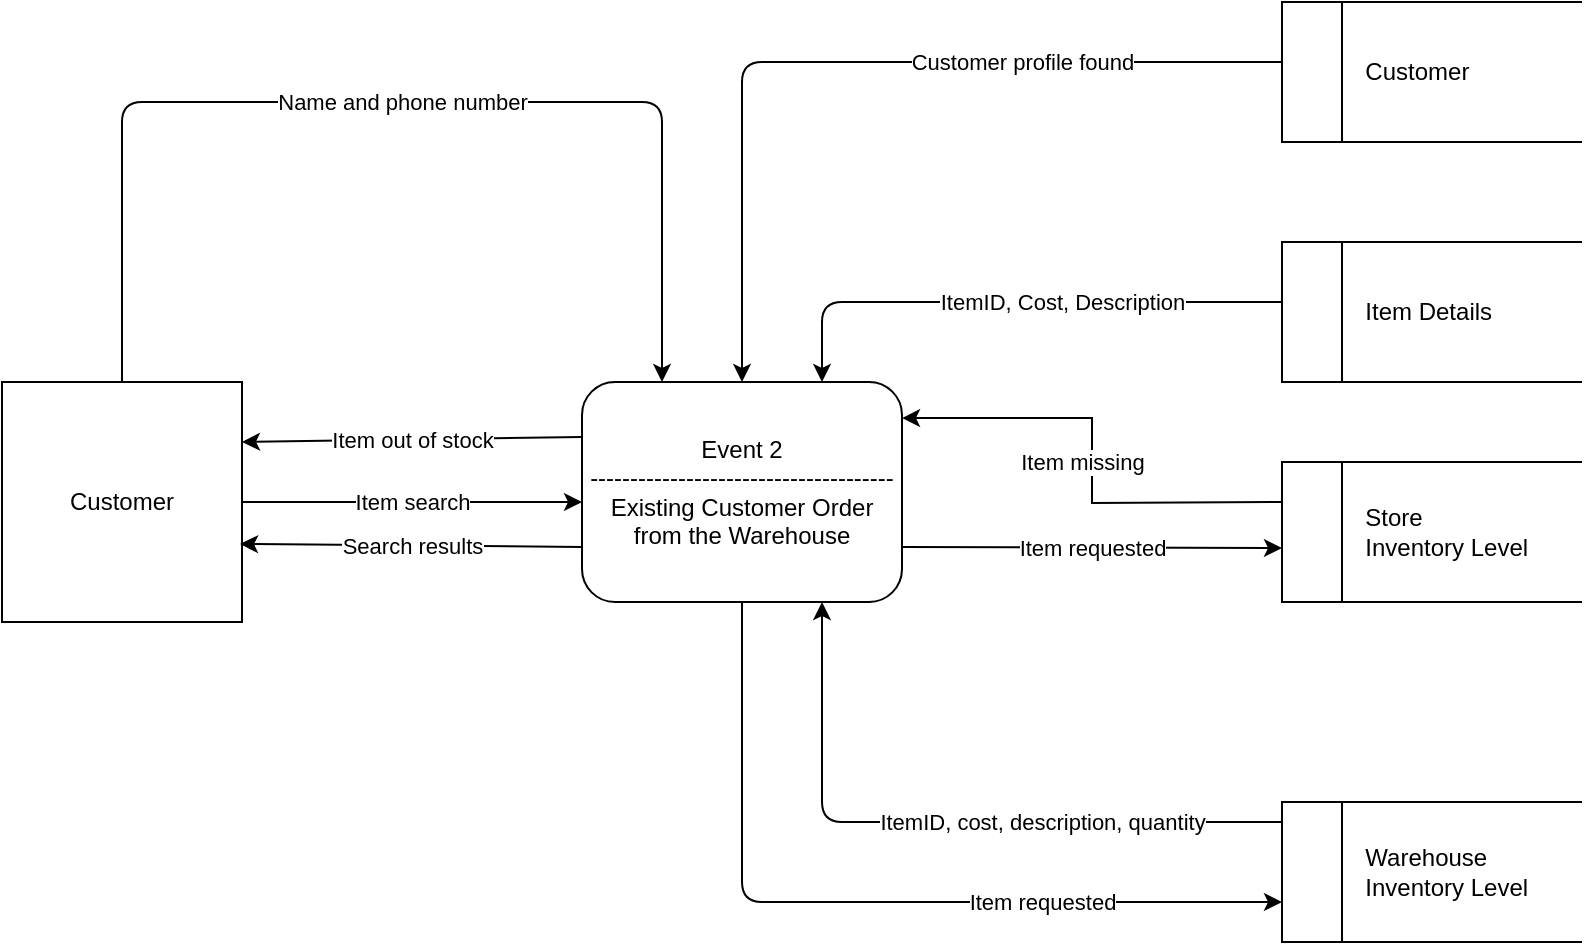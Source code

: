 <mxfile version="14.6.13" type="github"><diagram id="JyaZXncWhBIN4btw3Blg" name="Page-1"><mxGraphModel dx="1422" dy="762" grid="0" gridSize="10" guides="1" tooltips="1" connect="1" arrows="1" fold="1" page="1" pageScale="1" pageWidth="850" pageHeight="1100" math="0" shadow="0"><root><mxCell id="0"/><mxCell id="1" parent="0"/><mxCell id="_-NPAYiyVPZmVnWseqtB-1" value="Event 2&lt;br&gt;--------------------------------------&lt;br&gt;Existing Customer Order from the Warehouse" style="rounded=1;whiteSpace=wrap;html=1;" parent="1" vertex="1"><mxGeometry x="310" y="300" width="160" height="110" as="geometry"/></mxCell><mxCell id="NgFew3nOP7UfcyP6V-yp-3" style="edgeStyle=orthogonalEdgeStyle;rounded=0;orthogonalLoop=1;jettySize=auto;html=1;exitX=0;exitY=0.25;exitDx=0;exitDy=0;entryX=1;entryY=0.164;entryDx=0;entryDy=0;entryPerimeter=0;" edge="1" parent="1" target="_-NPAYiyVPZmVnWseqtB-1"><mxGeometry relative="1" as="geometry"><mxPoint x="660" y="360" as="sourcePoint"/></mxGeometry></mxCell><mxCell id="_-NPAYiyVPZmVnWseqtB-5" value="Customer" style="whiteSpace=wrap;html=1;aspect=fixed;" parent="1" vertex="1"><mxGeometry x="20" y="300" width="120" height="120" as="geometry"/></mxCell><mxCell id="_-NPAYiyVPZmVnWseqtB-6" value="" style="endArrow=classic;html=1;exitX=0.5;exitY=0;exitDx=0;exitDy=0;entryX=0.25;entryY=0;entryDx=0;entryDy=0;" parent="1" source="_-NPAYiyVPZmVnWseqtB-5" target="_-NPAYiyVPZmVnWseqtB-1" edge="1"><mxGeometry relative="1" as="geometry"><mxPoint x="170" y="290" as="sourcePoint"/><mxPoint x="360" y="160" as="targetPoint"/><Array as="points"><mxPoint x="80" y="160"/><mxPoint x="350" y="160"/></Array></mxGeometry></mxCell><mxCell id="_-NPAYiyVPZmVnWseqtB-8" value="" style="endArrow=classic;html=1;exitX=1;exitY=0.5;exitDx=0;exitDy=0;" parent="1" source="_-NPAYiyVPZmVnWseqtB-5" edge="1"><mxGeometry relative="1" as="geometry"><mxPoint x="370" y="360" as="sourcePoint"/><mxPoint x="310" y="360" as="targetPoint"/></mxGeometry></mxCell><mxCell id="_-NPAYiyVPZmVnWseqtB-9" value="Item search" style="edgeLabel;resizable=0;html=1;align=center;verticalAlign=middle;" parent="_-NPAYiyVPZmVnWseqtB-8" connectable="0" vertex="1"><mxGeometry relative="1" as="geometry"/></mxCell><mxCell id="_-NPAYiyVPZmVnWseqtB-10" value="" style="endArrow=classic;html=1;exitX=0;exitY=0.75;exitDx=0;exitDy=0;entryX=0.992;entryY=0.675;entryDx=0;entryDy=0;entryPerimeter=0;" parent="1" source="_-NPAYiyVPZmVnWseqtB-1" target="_-NPAYiyVPZmVnWseqtB-5" edge="1"><mxGeometry relative="1" as="geometry"><mxPoint x="370" y="360" as="sourcePoint"/><mxPoint x="470" y="360" as="targetPoint"/></mxGeometry></mxCell><mxCell id="_-NPAYiyVPZmVnWseqtB-11" value="Search results" style="edgeLabel;resizable=0;html=1;align=center;verticalAlign=middle;" parent="_-NPAYiyVPZmVnWseqtB-10" connectable="0" vertex="1"><mxGeometry relative="1" as="geometry"/></mxCell><mxCell id="_-NPAYiyVPZmVnWseqtB-16" value="" style="endArrow=classic;html=1;exitX=0;exitY=0.5;exitDx=0;exitDy=0;entryX=0.5;entryY=0;entryDx=0;entryDy=0;" parent="1" target="_-NPAYiyVPZmVnWseqtB-1" edge="1"><mxGeometry relative="1" as="geometry"><mxPoint x="660" y="140" as="sourcePoint"/><mxPoint x="470" y="200" as="targetPoint"/><Array as="points"><mxPoint x="390" y="140"/></Array></mxGeometry></mxCell><mxCell id="_-NPAYiyVPZmVnWseqtB-17" value="Customer profile found" style="edgeLabel;resizable=0;html=1;align=center;verticalAlign=middle;" parent="_-NPAYiyVPZmVnWseqtB-16" connectable="0" vertex="1"><mxGeometry relative="1" as="geometry"><mxPoint x="85" as="offset"/></mxGeometry></mxCell><mxCell id="_-NPAYiyVPZmVnWseqtB-19" value="" style="endArrow=classic;html=1;exitX=1;exitY=0.75;exitDx=0;exitDy=0;" parent="1" source="_-NPAYiyVPZmVnWseqtB-1" edge="1"><mxGeometry relative="1" as="geometry"><mxPoint x="370" y="360" as="sourcePoint"/><mxPoint x="660" y="383" as="targetPoint"/><Array as="points"/></mxGeometry></mxCell><mxCell id="_-NPAYiyVPZmVnWseqtB-20" value="Item requested" style="edgeLabel;resizable=0;html=1;align=center;verticalAlign=middle;" parent="_-NPAYiyVPZmVnWseqtB-19" connectable="0" vertex="1"><mxGeometry relative="1" as="geometry"/></mxCell><mxCell id="_-NPAYiyVPZmVnWseqtB-21" value="" style="endArrow=classic;html=1;entryX=1;entryY=0.25;entryDx=0;entryDy=0;exitX=0;exitY=0.25;exitDx=0;exitDy=0;" parent="1" source="_-NPAYiyVPZmVnWseqtB-1" target="_-NPAYiyVPZmVnWseqtB-5" edge="1"><mxGeometry relative="1" as="geometry"><mxPoint x="370" y="360" as="sourcePoint"/><mxPoint x="470" y="360" as="targetPoint"/></mxGeometry></mxCell><mxCell id="_-NPAYiyVPZmVnWseqtB-22" value="Item out of stock" style="edgeLabel;resizable=0;html=1;align=center;verticalAlign=middle;" parent="_-NPAYiyVPZmVnWseqtB-21" connectable="0" vertex="1"><mxGeometry relative="1" as="geometry"/></mxCell><mxCell id="_-NPAYiyVPZmVnWseqtB-23" value="" style="endArrow=classic;html=1;exitX=0.5;exitY=1;exitDx=0;exitDy=0;entryX=0;entryY=0.75;entryDx=0;entryDy=0;" parent="1" source="_-NPAYiyVPZmVnWseqtB-1" edge="1"><mxGeometry relative="1" as="geometry"><mxPoint x="370" y="360" as="sourcePoint"/><mxPoint x="660" y="560" as="targetPoint"/><Array as="points"><mxPoint x="390" y="490"/><mxPoint x="390" y="560"/></Array></mxGeometry></mxCell><mxCell id="_-NPAYiyVPZmVnWseqtB-24" value="Item requested" style="edgeLabel;resizable=0;html=1;align=center;verticalAlign=middle;" parent="_-NPAYiyVPZmVnWseqtB-23" connectable="0" vertex="1"><mxGeometry relative="1" as="geometry"><mxPoint x="90" as="offset"/></mxGeometry></mxCell><mxCell id="_-NPAYiyVPZmVnWseqtB-25" value="" style="endArrow=classic;html=1;exitX=0;exitY=0.25;exitDx=0;exitDy=0;entryX=0.75;entryY=1;entryDx=0;entryDy=0;" parent="1" target="_-NPAYiyVPZmVnWseqtB-1" edge="1"><mxGeometry relative="1" as="geometry"><mxPoint x="660" y="520" as="sourcePoint"/><mxPoint x="430" y="430" as="targetPoint"/><Array as="points"><mxPoint x="430" y="520"/></Array></mxGeometry></mxCell><mxCell id="_-NPAYiyVPZmVnWseqtB-26" value="ItemID, cost, description, quantity" style="edgeLabel;resizable=0;html=1;align=center;verticalAlign=middle;" parent="_-NPAYiyVPZmVnWseqtB-25" connectable="0" vertex="1"><mxGeometry relative="1" as="geometry"><mxPoint x="50" as="offset"/></mxGeometry></mxCell><mxCell id="_-NPAYiyVPZmVnWseqtB-38" value="" style="endArrow=classic;html=1;entryX=0.75;entryY=0;entryDx=0;entryDy=0;exitX=0;exitY=0.5;exitDx=0;exitDy=0;" parent="1" target="_-NPAYiyVPZmVnWseqtB-1" edge="1"><mxGeometry relative="1" as="geometry"><mxPoint x="660" y="260" as="sourcePoint"/><mxPoint x="470" y="360" as="targetPoint"/><Array as="points"><mxPoint x="430" y="260"/></Array></mxGeometry></mxCell><mxCell id="_-NPAYiyVPZmVnWseqtB-39" value="ItemID, Cost, Description" style="edgeLabel;resizable=0;html=1;align=center;verticalAlign=middle;" parent="_-NPAYiyVPZmVnWseqtB-38" connectable="0" vertex="1"><mxGeometry relative="1" as="geometry"><mxPoint x="25" as="offset"/></mxGeometry></mxCell><mxCell id="NgFew3nOP7UfcyP6V-yp-4" value="Item missing" style="edgeLabel;resizable=0;html=1;align=center;verticalAlign=middle;" connectable="0" vertex="1" parent="1"><mxGeometry x="560.0" y="340.0" as="geometry"/></mxCell><mxCell id="NgFew3nOP7UfcyP6V-yp-7" value="Name and phone number" style="edgeLabel;resizable=0;html=1;align=center;verticalAlign=middle;" connectable="0" vertex="1" parent="1"><mxGeometry x="220" y="160" as="geometry"/></mxCell><mxCell id="NgFew3nOP7UfcyP6V-yp-8" value="&amp;nbsp; &amp;nbsp; &amp;nbsp; &amp;nbsp; &amp;nbsp; &amp;nbsp;Customer" style="html=1;dashed=0;whitespace=wrap;shape=mxgraph.dfd.dataStoreID;align=left;spacingLeft=3;points=[[0,0],[0.5,0],[1,0],[0,0.5],[1,0.5],[0,1],[0.5,1],[1,1]];" vertex="1" parent="1"><mxGeometry x="660" y="110" width="150" height="70" as="geometry"/></mxCell><mxCell id="NgFew3nOP7UfcyP6V-yp-9" value="&lt;span style=&quot;text-align: center&quot;&gt;&amp;nbsp; &amp;nbsp; &amp;nbsp; &amp;nbsp; &amp;nbsp; &amp;nbsp;Item Details&lt;/span&gt;" style="html=1;dashed=0;whitespace=wrap;shape=mxgraph.dfd.dataStoreID;align=left;spacingLeft=3;points=[[0,0],[0.5,0],[1,0],[0,0.5],[1,0.5],[0,1],[0.5,1],[1,1]];" vertex="1" parent="1"><mxGeometry x="660" y="230" width="150" height="70" as="geometry"/></mxCell><mxCell id="NgFew3nOP7UfcyP6V-yp-10" value="&lt;span style=&quot;text-align: center&quot;&gt;&amp;nbsp; &amp;nbsp; &amp;nbsp; &amp;nbsp; &amp;nbsp; &amp;nbsp;Store&lt;/span&gt;&lt;br style=&quot;text-align: center&quot;&gt;&lt;span style=&quot;text-align: center&quot;&gt;&amp;nbsp; &amp;nbsp; &amp;nbsp; &amp;nbsp; &amp;nbsp; &amp;nbsp;Inventory Level&lt;/span&gt;" style="html=1;dashed=0;whitespace=wrap;shape=mxgraph.dfd.dataStoreID;align=left;spacingLeft=3;points=[[0,0],[0.5,0],[1,0],[0,0.5],[1,0.5],[0,1],[0.5,1],[1,1]];" vertex="1" parent="1"><mxGeometry x="660" y="340" width="150" height="70" as="geometry"/></mxCell><mxCell id="NgFew3nOP7UfcyP6V-yp-11" value="&lt;span style=&quot;text-align: center&quot;&gt;&amp;nbsp; &amp;nbsp; &amp;nbsp; &amp;nbsp; &amp;nbsp; &amp;nbsp;Warehouse&lt;/span&gt;&lt;br style=&quot;text-align: center&quot;&gt;&lt;span style=&quot;text-align: center&quot;&gt;&amp;nbsp; &amp;nbsp; &amp;nbsp; &amp;nbsp; &amp;nbsp; &amp;nbsp;Inventory Level&lt;/span&gt;" style="html=1;dashed=0;whitespace=wrap;shape=mxgraph.dfd.dataStoreID;align=left;spacingLeft=3;points=[[0,0],[0.5,0],[1,0],[0,0.5],[1,0.5],[0,1],[0.5,1],[1,1]];" vertex="1" parent="1"><mxGeometry x="660" y="510" width="150" height="70" as="geometry"/></mxCell></root></mxGraphModel></diagram></mxfile>